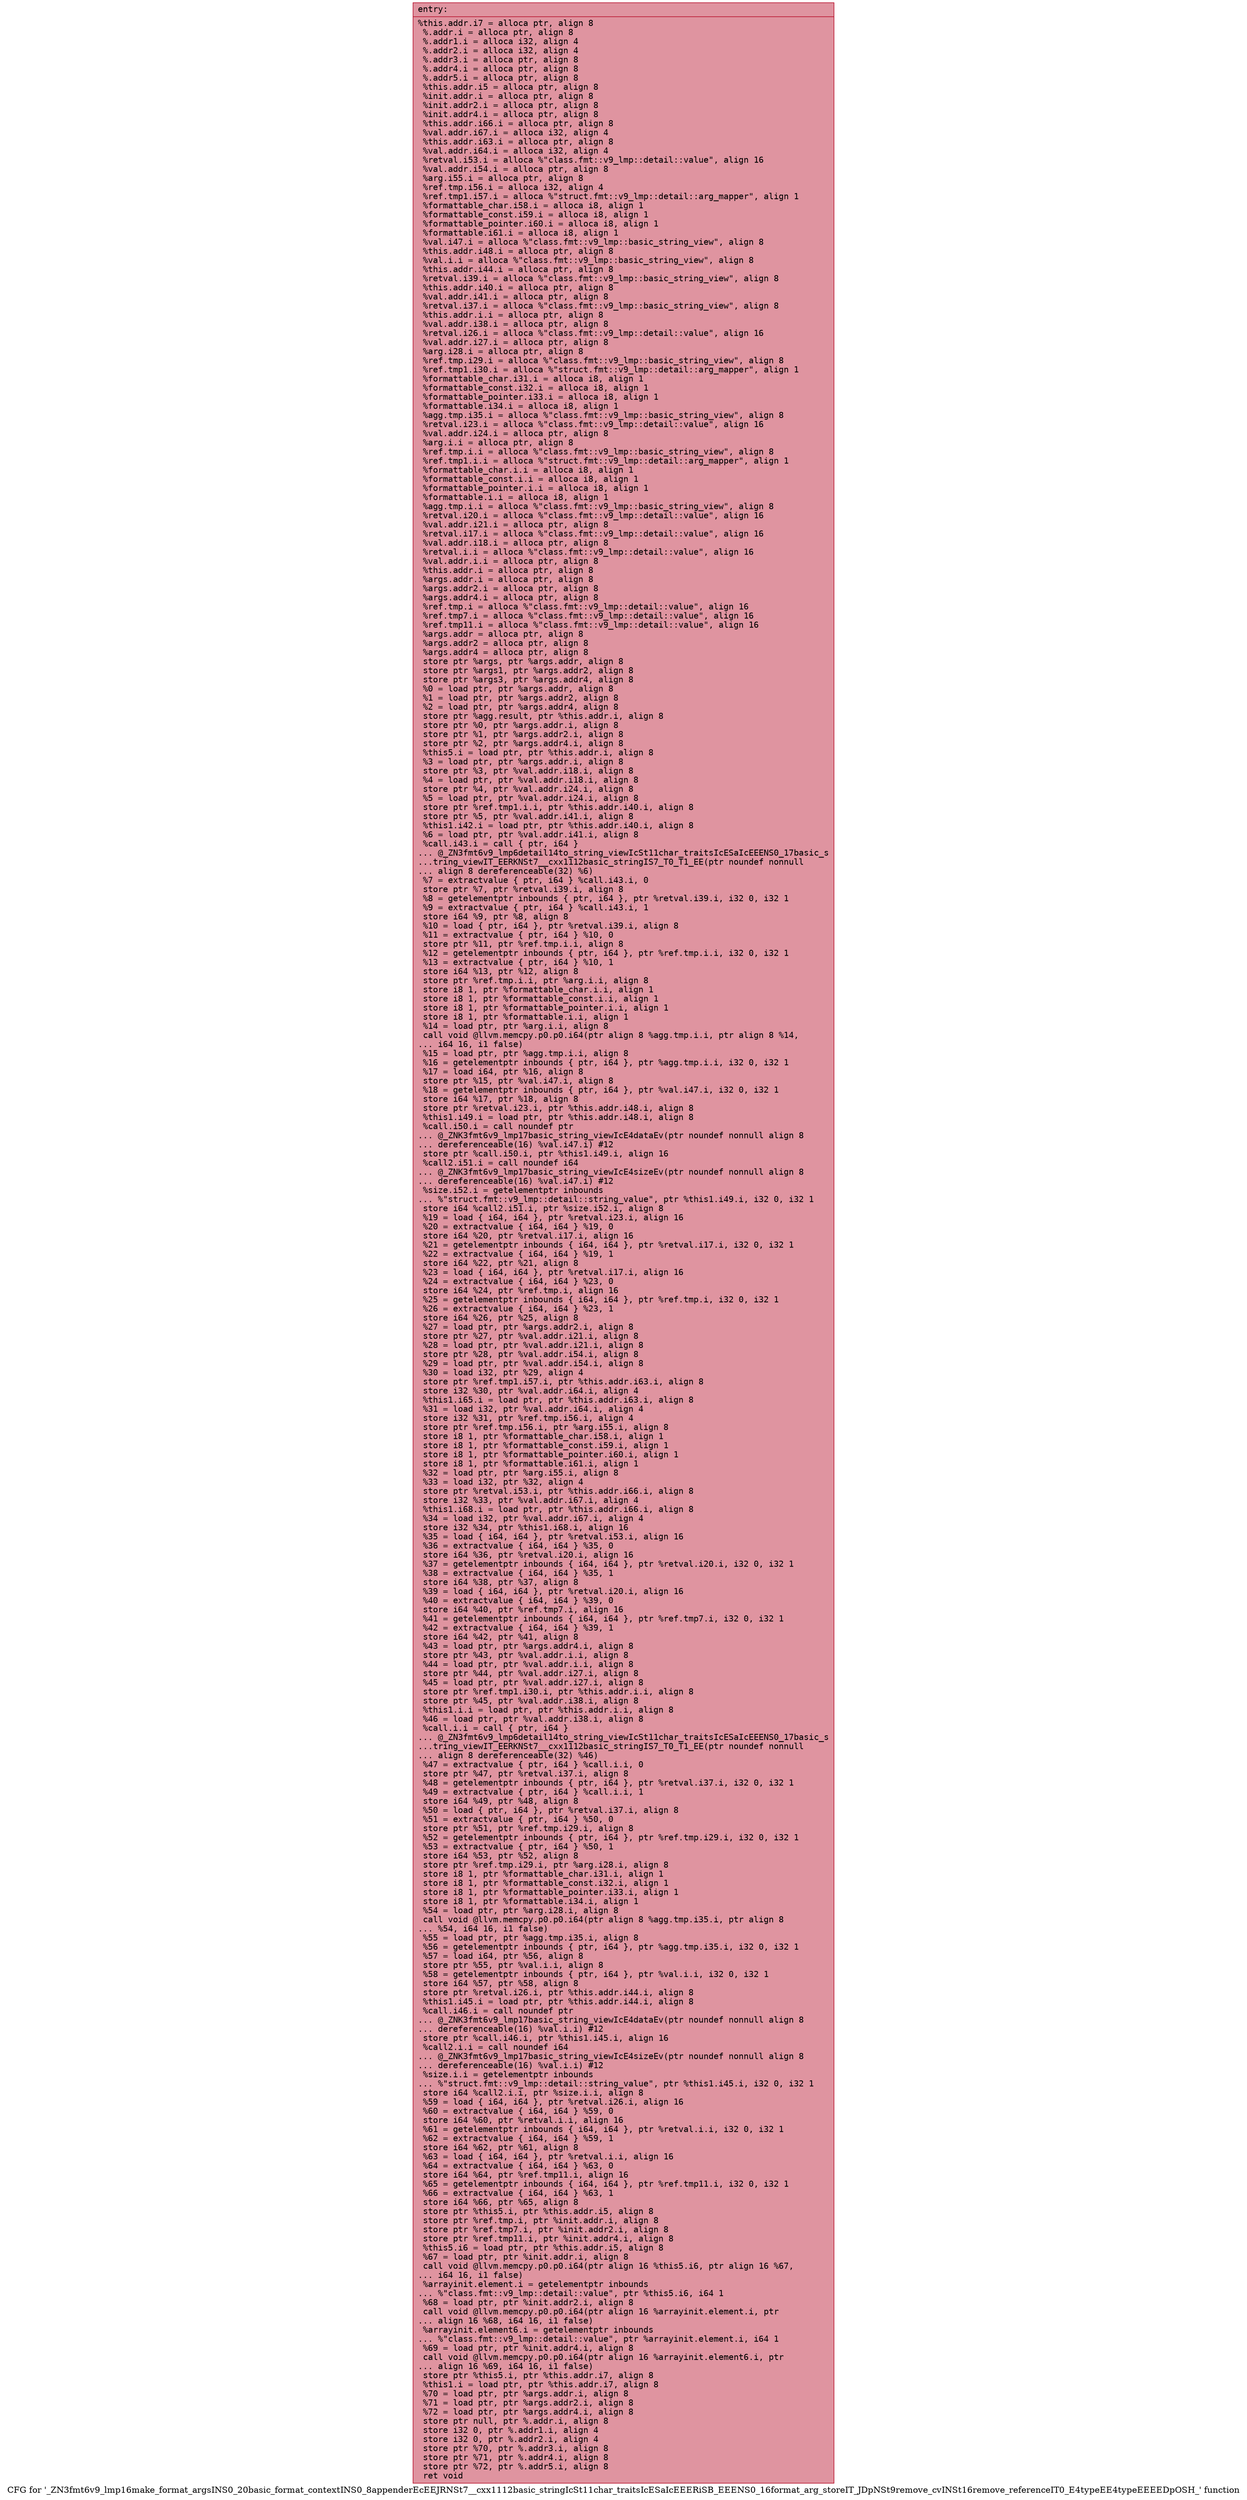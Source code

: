 digraph "CFG for '_ZN3fmt6v9_lmp16make_format_argsINS0_20basic_format_contextINS0_8appenderEcEEJRNSt7__cxx1112basic_stringIcSt11char_traitsIcESaIcEEERiSB_EEENS0_16format_arg_storeIT_JDpNSt9remove_cvINSt16remove_referenceIT0_E4typeEE4typeEEEEDpOSH_' function" {
	label="CFG for '_ZN3fmt6v9_lmp16make_format_argsINS0_20basic_format_contextINS0_8appenderEcEEJRNSt7__cxx1112basic_stringIcSt11char_traitsIcESaIcEEERiSB_EEENS0_16format_arg_storeIT_JDpNSt9remove_cvINSt16remove_referenceIT0_E4typeEE4typeEEEEDpOSH_' function";

	Node0x55d77530a720 [shape=record,color="#b70d28ff", style=filled, fillcolor="#b70d2870" fontname="Courier",label="{entry:\l|  %this.addr.i7 = alloca ptr, align 8\l  %.addr.i = alloca ptr, align 8\l  %.addr1.i = alloca i32, align 4\l  %.addr2.i = alloca i32, align 4\l  %.addr3.i = alloca ptr, align 8\l  %.addr4.i = alloca ptr, align 8\l  %.addr5.i = alloca ptr, align 8\l  %this.addr.i5 = alloca ptr, align 8\l  %init.addr.i = alloca ptr, align 8\l  %init.addr2.i = alloca ptr, align 8\l  %init.addr4.i = alloca ptr, align 8\l  %this.addr.i66.i = alloca ptr, align 8\l  %val.addr.i67.i = alloca i32, align 4\l  %this.addr.i63.i = alloca ptr, align 8\l  %val.addr.i64.i = alloca i32, align 4\l  %retval.i53.i = alloca %\"class.fmt::v9_lmp::detail::value\", align 16\l  %val.addr.i54.i = alloca ptr, align 8\l  %arg.i55.i = alloca ptr, align 8\l  %ref.tmp.i56.i = alloca i32, align 4\l  %ref.tmp1.i57.i = alloca %\"struct.fmt::v9_lmp::detail::arg_mapper\", align 1\l  %formattable_char.i58.i = alloca i8, align 1\l  %formattable_const.i59.i = alloca i8, align 1\l  %formattable_pointer.i60.i = alloca i8, align 1\l  %formattable.i61.i = alloca i8, align 1\l  %val.i47.i = alloca %\"class.fmt::v9_lmp::basic_string_view\", align 8\l  %this.addr.i48.i = alloca ptr, align 8\l  %val.i.i = alloca %\"class.fmt::v9_lmp::basic_string_view\", align 8\l  %this.addr.i44.i = alloca ptr, align 8\l  %retval.i39.i = alloca %\"class.fmt::v9_lmp::basic_string_view\", align 8\l  %this.addr.i40.i = alloca ptr, align 8\l  %val.addr.i41.i = alloca ptr, align 8\l  %retval.i37.i = alloca %\"class.fmt::v9_lmp::basic_string_view\", align 8\l  %this.addr.i.i = alloca ptr, align 8\l  %val.addr.i38.i = alloca ptr, align 8\l  %retval.i26.i = alloca %\"class.fmt::v9_lmp::detail::value\", align 16\l  %val.addr.i27.i = alloca ptr, align 8\l  %arg.i28.i = alloca ptr, align 8\l  %ref.tmp.i29.i = alloca %\"class.fmt::v9_lmp::basic_string_view\", align 8\l  %ref.tmp1.i30.i = alloca %\"struct.fmt::v9_lmp::detail::arg_mapper\", align 1\l  %formattable_char.i31.i = alloca i8, align 1\l  %formattable_const.i32.i = alloca i8, align 1\l  %formattable_pointer.i33.i = alloca i8, align 1\l  %formattable.i34.i = alloca i8, align 1\l  %agg.tmp.i35.i = alloca %\"class.fmt::v9_lmp::basic_string_view\", align 8\l  %retval.i23.i = alloca %\"class.fmt::v9_lmp::detail::value\", align 16\l  %val.addr.i24.i = alloca ptr, align 8\l  %arg.i.i = alloca ptr, align 8\l  %ref.tmp.i.i = alloca %\"class.fmt::v9_lmp::basic_string_view\", align 8\l  %ref.tmp1.i.i = alloca %\"struct.fmt::v9_lmp::detail::arg_mapper\", align 1\l  %formattable_char.i.i = alloca i8, align 1\l  %formattable_const.i.i = alloca i8, align 1\l  %formattable_pointer.i.i = alloca i8, align 1\l  %formattable.i.i = alloca i8, align 1\l  %agg.tmp.i.i = alloca %\"class.fmt::v9_lmp::basic_string_view\", align 8\l  %retval.i20.i = alloca %\"class.fmt::v9_lmp::detail::value\", align 16\l  %val.addr.i21.i = alloca ptr, align 8\l  %retval.i17.i = alloca %\"class.fmt::v9_lmp::detail::value\", align 16\l  %val.addr.i18.i = alloca ptr, align 8\l  %retval.i.i = alloca %\"class.fmt::v9_lmp::detail::value\", align 16\l  %val.addr.i.i = alloca ptr, align 8\l  %this.addr.i = alloca ptr, align 8\l  %args.addr.i = alloca ptr, align 8\l  %args.addr2.i = alloca ptr, align 8\l  %args.addr4.i = alloca ptr, align 8\l  %ref.tmp.i = alloca %\"class.fmt::v9_lmp::detail::value\", align 16\l  %ref.tmp7.i = alloca %\"class.fmt::v9_lmp::detail::value\", align 16\l  %ref.tmp11.i = alloca %\"class.fmt::v9_lmp::detail::value\", align 16\l  %args.addr = alloca ptr, align 8\l  %args.addr2 = alloca ptr, align 8\l  %args.addr4 = alloca ptr, align 8\l  store ptr %args, ptr %args.addr, align 8\l  store ptr %args1, ptr %args.addr2, align 8\l  store ptr %args3, ptr %args.addr4, align 8\l  %0 = load ptr, ptr %args.addr, align 8\l  %1 = load ptr, ptr %args.addr2, align 8\l  %2 = load ptr, ptr %args.addr4, align 8\l  store ptr %agg.result, ptr %this.addr.i, align 8\l  store ptr %0, ptr %args.addr.i, align 8\l  store ptr %1, ptr %args.addr2.i, align 8\l  store ptr %2, ptr %args.addr4.i, align 8\l  %this5.i = load ptr, ptr %this.addr.i, align 8\l  %3 = load ptr, ptr %args.addr.i, align 8\l  store ptr %3, ptr %val.addr.i18.i, align 8\l  %4 = load ptr, ptr %val.addr.i18.i, align 8\l  store ptr %4, ptr %val.addr.i24.i, align 8\l  %5 = load ptr, ptr %val.addr.i24.i, align 8\l  store ptr %ref.tmp1.i.i, ptr %this.addr.i40.i, align 8\l  store ptr %5, ptr %val.addr.i41.i, align 8\l  %this1.i42.i = load ptr, ptr %this.addr.i40.i, align 8\l  %6 = load ptr, ptr %val.addr.i41.i, align 8\l  %call.i43.i = call \{ ptr, i64 \}\l... @_ZN3fmt6v9_lmp6detail14to_string_viewIcSt11char_traitsIcESaIcEEENS0_17basic_s\l...tring_viewIT_EERKNSt7__cxx1112basic_stringIS7_T0_T1_EE(ptr noundef nonnull\l... align 8 dereferenceable(32) %6)\l  %7 = extractvalue \{ ptr, i64 \} %call.i43.i, 0\l  store ptr %7, ptr %retval.i39.i, align 8\l  %8 = getelementptr inbounds \{ ptr, i64 \}, ptr %retval.i39.i, i32 0, i32 1\l  %9 = extractvalue \{ ptr, i64 \} %call.i43.i, 1\l  store i64 %9, ptr %8, align 8\l  %10 = load \{ ptr, i64 \}, ptr %retval.i39.i, align 8\l  %11 = extractvalue \{ ptr, i64 \} %10, 0\l  store ptr %11, ptr %ref.tmp.i.i, align 8\l  %12 = getelementptr inbounds \{ ptr, i64 \}, ptr %ref.tmp.i.i, i32 0, i32 1\l  %13 = extractvalue \{ ptr, i64 \} %10, 1\l  store i64 %13, ptr %12, align 8\l  store ptr %ref.tmp.i.i, ptr %arg.i.i, align 8\l  store i8 1, ptr %formattable_char.i.i, align 1\l  store i8 1, ptr %formattable_const.i.i, align 1\l  store i8 1, ptr %formattable_pointer.i.i, align 1\l  store i8 1, ptr %formattable.i.i, align 1\l  %14 = load ptr, ptr %arg.i.i, align 8\l  call void @llvm.memcpy.p0.p0.i64(ptr align 8 %agg.tmp.i.i, ptr align 8 %14,\l... i64 16, i1 false)\l  %15 = load ptr, ptr %agg.tmp.i.i, align 8\l  %16 = getelementptr inbounds \{ ptr, i64 \}, ptr %agg.tmp.i.i, i32 0, i32 1\l  %17 = load i64, ptr %16, align 8\l  store ptr %15, ptr %val.i47.i, align 8\l  %18 = getelementptr inbounds \{ ptr, i64 \}, ptr %val.i47.i, i32 0, i32 1\l  store i64 %17, ptr %18, align 8\l  store ptr %retval.i23.i, ptr %this.addr.i48.i, align 8\l  %this1.i49.i = load ptr, ptr %this.addr.i48.i, align 8\l  %call.i50.i = call noundef ptr\l... @_ZNK3fmt6v9_lmp17basic_string_viewIcE4dataEv(ptr noundef nonnull align 8\l... dereferenceable(16) %val.i47.i) #12\l  store ptr %call.i50.i, ptr %this1.i49.i, align 16\l  %call2.i51.i = call noundef i64\l... @_ZNK3fmt6v9_lmp17basic_string_viewIcE4sizeEv(ptr noundef nonnull align 8\l... dereferenceable(16) %val.i47.i) #12\l  %size.i52.i = getelementptr inbounds\l... %\"struct.fmt::v9_lmp::detail::string_value\", ptr %this1.i49.i, i32 0, i32 1\l  store i64 %call2.i51.i, ptr %size.i52.i, align 8\l  %19 = load \{ i64, i64 \}, ptr %retval.i23.i, align 16\l  %20 = extractvalue \{ i64, i64 \} %19, 0\l  store i64 %20, ptr %retval.i17.i, align 16\l  %21 = getelementptr inbounds \{ i64, i64 \}, ptr %retval.i17.i, i32 0, i32 1\l  %22 = extractvalue \{ i64, i64 \} %19, 1\l  store i64 %22, ptr %21, align 8\l  %23 = load \{ i64, i64 \}, ptr %retval.i17.i, align 16\l  %24 = extractvalue \{ i64, i64 \} %23, 0\l  store i64 %24, ptr %ref.tmp.i, align 16\l  %25 = getelementptr inbounds \{ i64, i64 \}, ptr %ref.tmp.i, i32 0, i32 1\l  %26 = extractvalue \{ i64, i64 \} %23, 1\l  store i64 %26, ptr %25, align 8\l  %27 = load ptr, ptr %args.addr2.i, align 8\l  store ptr %27, ptr %val.addr.i21.i, align 8\l  %28 = load ptr, ptr %val.addr.i21.i, align 8\l  store ptr %28, ptr %val.addr.i54.i, align 8\l  %29 = load ptr, ptr %val.addr.i54.i, align 8\l  %30 = load i32, ptr %29, align 4\l  store ptr %ref.tmp1.i57.i, ptr %this.addr.i63.i, align 8\l  store i32 %30, ptr %val.addr.i64.i, align 4\l  %this1.i65.i = load ptr, ptr %this.addr.i63.i, align 8\l  %31 = load i32, ptr %val.addr.i64.i, align 4\l  store i32 %31, ptr %ref.tmp.i56.i, align 4\l  store ptr %ref.tmp.i56.i, ptr %arg.i55.i, align 8\l  store i8 1, ptr %formattable_char.i58.i, align 1\l  store i8 1, ptr %formattable_const.i59.i, align 1\l  store i8 1, ptr %formattable_pointer.i60.i, align 1\l  store i8 1, ptr %formattable.i61.i, align 1\l  %32 = load ptr, ptr %arg.i55.i, align 8\l  %33 = load i32, ptr %32, align 4\l  store ptr %retval.i53.i, ptr %this.addr.i66.i, align 8\l  store i32 %33, ptr %val.addr.i67.i, align 4\l  %this1.i68.i = load ptr, ptr %this.addr.i66.i, align 8\l  %34 = load i32, ptr %val.addr.i67.i, align 4\l  store i32 %34, ptr %this1.i68.i, align 16\l  %35 = load \{ i64, i64 \}, ptr %retval.i53.i, align 16\l  %36 = extractvalue \{ i64, i64 \} %35, 0\l  store i64 %36, ptr %retval.i20.i, align 16\l  %37 = getelementptr inbounds \{ i64, i64 \}, ptr %retval.i20.i, i32 0, i32 1\l  %38 = extractvalue \{ i64, i64 \} %35, 1\l  store i64 %38, ptr %37, align 8\l  %39 = load \{ i64, i64 \}, ptr %retval.i20.i, align 16\l  %40 = extractvalue \{ i64, i64 \} %39, 0\l  store i64 %40, ptr %ref.tmp7.i, align 16\l  %41 = getelementptr inbounds \{ i64, i64 \}, ptr %ref.tmp7.i, i32 0, i32 1\l  %42 = extractvalue \{ i64, i64 \} %39, 1\l  store i64 %42, ptr %41, align 8\l  %43 = load ptr, ptr %args.addr4.i, align 8\l  store ptr %43, ptr %val.addr.i.i, align 8\l  %44 = load ptr, ptr %val.addr.i.i, align 8\l  store ptr %44, ptr %val.addr.i27.i, align 8\l  %45 = load ptr, ptr %val.addr.i27.i, align 8\l  store ptr %ref.tmp1.i30.i, ptr %this.addr.i.i, align 8\l  store ptr %45, ptr %val.addr.i38.i, align 8\l  %this1.i.i = load ptr, ptr %this.addr.i.i, align 8\l  %46 = load ptr, ptr %val.addr.i38.i, align 8\l  %call.i.i = call \{ ptr, i64 \}\l... @_ZN3fmt6v9_lmp6detail14to_string_viewIcSt11char_traitsIcESaIcEEENS0_17basic_s\l...tring_viewIT_EERKNSt7__cxx1112basic_stringIS7_T0_T1_EE(ptr noundef nonnull\l... align 8 dereferenceable(32) %46)\l  %47 = extractvalue \{ ptr, i64 \} %call.i.i, 0\l  store ptr %47, ptr %retval.i37.i, align 8\l  %48 = getelementptr inbounds \{ ptr, i64 \}, ptr %retval.i37.i, i32 0, i32 1\l  %49 = extractvalue \{ ptr, i64 \} %call.i.i, 1\l  store i64 %49, ptr %48, align 8\l  %50 = load \{ ptr, i64 \}, ptr %retval.i37.i, align 8\l  %51 = extractvalue \{ ptr, i64 \} %50, 0\l  store ptr %51, ptr %ref.tmp.i29.i, align 8\l  %52 = getelementptr inbounds \{ ptr, i64 \}, ptr %ref.tmp.i29.i, i32 0, i32 1\l  %53 = extractvalue \{ ptr, i64 \} %50, 1\l  store i64 %53, ptr %52, align 8\l  store ptr %ref.tmp.i29.i, ptr %arg.i28.i, align 8\l  store i8 1, ptr %formattable_char.i31.i, align 1\l  store i8 1, ptr %formattable_const.i32.i, align 1\l  store i8 1, ptr %formattable_pointer.i33.i, align 1\l  store i8 1, ptr %formattable.i34.i, align 1\l  %54 = load ptr, ptr %arg.i28.i, align 8\l  call void @llvm.memcpy.p0.p0.i64(ptr align 8 %agg.tmp.i35.i, ptr align 8\l... %54, i64 16, i1 false)\l  %55 = load ptr, ptr %agg.tmp.i35.i, align 8\l  %56 = getelementptr inbounds \{ ptr, i64 \}, ptr %agg.tmp.i35.i, i32 0, i32 1\l  %57 = load i64, ptr %56, align 8\l  store ptr %55, ptr %val.i.i, align 8\l  %58 = getelementptr inbounds \{ ptr, i64 \}, ptr %val.i.i, i32 0, i32 1\l  store i64 %57, ptr %58, align 8\l  store ptr %retval.i26.i, ptr %this.addr.i44.i, align 8\l  %this1.i45.i = load ptr, ptr %this.addr.i44.i, align 8\l  %call.i46.i = call noundef ptr\l... @_ZNK3fmt6v9_lmp17basic_string_viewIcE4dataEv(ptr noundef nonnull align 8\l... dereferenceable(16) %val.i.i) #12\l  store ptr %call.i46.i, ptr %this1.i45.i, align 16\l  %call2.i.i = call noundef i64\l... @_ZNK3fmt6v9_lmp17basic_string_viewIcE4sizeEv(ptr noundef nonnull align 8\l... dereferenceable(16) %val.i.i) #12\l  %size.i.i = getelementptr inbounds\l... %\"struct.fmt::v9_lmp::detail::string_value\", ptr %this1.i45.i, i32 0, i32 1\l  store i64 %call2.i.i, ptr %size.i.i, align 8\l  %59 = load \{ i64, i64 \}, ptr %retval.i26.i, align 16\l  %60 = extractvalue \{ i64, i64 \} %59, 0\l  store i64 %60, ptr %retval.i.i, align 16\l  %61 = getelementptr inbounds \{ i64, i64 \}, ptr %retval.i.i, i32 0, i32 1\l  %62 = extractvalue \{ i64, i64 \} %59, 1\l  store i64 %62, ptr %61, align 8\l  %63 = load \{ i64, i64 \}, ptr %retval.i.i, align 16\l  %64 = extractvalue \{ i64, i64 \} %63, 0\l  store i64 %64, ptr %ref.tmp11.i, align 16\l  %65 = getelementptr inbounds \{ i64, i64 \}, ptr %ref.tmp11.i, i32 0, i32 1\l  %66 = extractvalue \{ i64, i64 \} %63, 1\l  store i64 %66, ptr %65, align 8\l  store ptr %this5.i, ptr %this.addr.i5, align 8\l  store ptr %ref.tmp.i, ptr %init.addr.i, align 8\l  store ptr %ref.tmp7.i, ptr %init.addr2.i, align 8\l  store ptr %ref.tmp11.i, ptr %init.addr4.i, align 8\l  %this5.i6 = load ptr, ptr %this.addr.i5, align 8\l  %67 = load ptr, ptr %init.addr.i, align 8\l  call void @llvm.memcpy.p0.p0.i64(ptr align 16 %this5.i6, ptr align 16 %67,\l... i64 16, i1 false)\l  %arrayinit.element.i = getelementptr inbounds\l... %\"class.fmt::v9_lmp::detail::value\", ptr %this5.i6, i64 1\l  %68 = load ptr, ptr %init.addr2.i, align 8\l  call void @llvm.memcpy.p0.p0.i64(ptr align 16 %arrayinit.element.i, ptr\l... align 16 %68, i64 16, i1 false)\l  %arrayinit.element6.i = getelementptr inbounds\l... %\"class.fmt::v9_lmp::detail::value\", ptr %arrayinit.element.i, i64 1\l  %69 = load ptr, ptr %init.addr4.i, align 8\l  call void @llvm.memcpy.p0.p0.i64(ptr align 16 %arrayinit.element6.i, ptr\l... align 16 %69, i64 16, i1 false)\l  store ptr %this5.i, ptr %this.addr.i7, align 8\l  %this1.i = load ptr, ptr %this.addr.i7, align 8\l  %70 = load ptr, ptr %args.addr.i, align 8\l  %71 = load ptr, ptr %args.addr2.i, align 8\l  %72 = load ptr, ptr %args.addr4.i, align 8\l  store ptr null, ptr %.addr.i, align 8\l  store i32 0, ptr %.addr1.i, align 4\l  store i32 0, ptr %.addr2.i, align 4\l  store ptr %70, ptr %.addr3.i, align 8\l  store ptr %71, ptr %.addr4.i, align 8\l  store ptr %72, ptr %.addr5.i, align 8\l  ret void\l}"];
}
